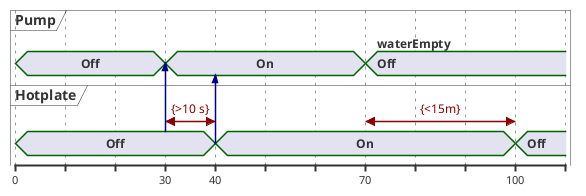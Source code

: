 @startuml

concise "Pump" as Pump
concise "Hotplate" as Hotplate

@0
Pump is Off
Hotplate is Off

@30
Pump is On
Hotplate -> Pump

@40
Hotplate is On
Hotplate -> Pump
Hotplate@30 <-> @40 : {>10 s}

@70
Pump is Off : waterEmpty

@100
Hotplate is Off
Hotplate@70 <-> @100 : {<15m}


@enduml